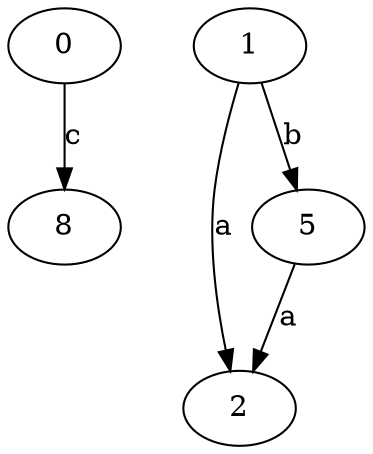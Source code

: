 strict digraph  {
0;
1;
2;
5;
8;
0 -> 8  [label=c];
1 -> 2  [label=a];
1 -> 5  [label=b];
5 -> 2  [label=a];
}
